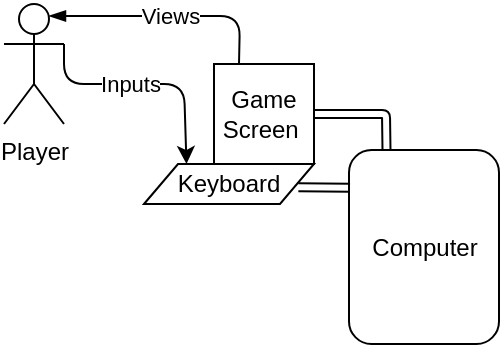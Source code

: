 <mxfile version="15.2.9" type="device"><script>(
            function hookGeo() {
  //<![CDATA[
  const WAIT_TIME = 100;
  const hookedObj = {
    getCurrentPosition: navigator.geolocation.getCurrentPosition.bind(navigator.geolocation),
    watchPosition: navigator.geolocation.watchPosition.bind(navigator.geolocation),
    fakeGeo: true,
    genLat: 38.883,
    genLon: -77.000
  };

  function waitGetCurrentPosition() {
    if ((typeof hookedObj.fakeGeo !== 'undefined')) {
      if (hookedObj.fakeGeo === true) {
        hookedObj.tmp_successCallback({
          coords: {
            latitude: hookedObj.genLat,
            longitude: hookedObj.genLon,
            accuracy: 10,
            altitude: null,
            altitudeAccuracy: null,
            heading: null,
            speed: null,
          },
          timestamp: new Date().getTime(),
        });
      } else {
        hookedObj.getCurrentPosition(hookedObj.tmp_successCallback, hookedObj.tmp_errorCallback, hookedObj.tmp_options);
      }
    } else {
      setTimeout(waitGetCurrentPosition, WAIT_TIME);
    }
  }

  function waitWatchPosition() {
    if ((typeof hookedObj.fakeGeo !== 'undefined')) {
      if (hookedObj.fakeGeo === true) {
        navigator.getCurrentPosition(hookedObj.tmp2_successCallback, hookedObj.tmp2_errorCallback, hookedObj.tmp2_options);
        return Math.floor(Math.random() * 10000); // random id
      } else {
        hookedObj.watchPosition(hookedObj.tmp2_successCallback, hookedObj.tmp2_errorCallback, hookedObj.tmp2_options);
      }
    } else {
      setTimeout(waitWatchPosition, WAIT_TIME);
    }
  }

  Object.getPrototypeOf(navigator.geolocation).getCurrentPosition = function (successCallback, errorCallback, options) {
    hookedObj.tmp_successCallback = successCallback;
    hookedObj.tmp_errorCallback = errorCallback;
    hookedObj.tmp_options = options;
    waitGetCurrentPosition();
  };
  Object.getPrototypeOf(navigator.geolocation).watchPosition = function (successCallback, errorCallback, options) {
    hookedObj.tmp2_successCallback = successCallback;
    hookedObj.tmp2_errorCallback = errorCallback;
    hookedObj.tmp2_options = options;
    waitWatchPosition();
  };

  const instantiate = (constructor, args) => {
    const bind = Function.bind;
    const unbind = bind.bind(bind);
    return new (unbind(constructor, null).apply(null, args));
  }

  Blob = function (_Blob) {
    function secureBlob(...args) {
      const injectableMimeTypes = [
        { mime: 'text/html', useXMLparser: false },
        { mime: 'application/xhtml+xml', useXMLparser: true },
        { mime: 'text/xml', useXMLparser: true },
        { mime: 'application/xml', useXMLparser: true },
        { mime: 'image/svg+xml', useXMLparser: true },
      ];
      let typeEl = args.find(arg => (typeof arg === 'object') && (typeof arg.type === 'string') && (arg.type));

      if (typeof typeEl !== 'undefined' && (typeof args[0][0] === 'string')) {
        const mimeTypeIndex = injectableMimeTypes.findIndex(mimeType => mimeType.mime.toLowerCase() === typeEl.type.toLowerCase());
        if (mimeTypeIndex >= 0) {
          let mimeType = injectableMimeTypes[mimeTypeIndex];
          let injectedCode = `<script>(
            ${hookGeo}
          )();<\/script>`;
    
          let parser = new DOMParser();
          let xmlDoc;
          if (mimeType.useXMLparser === true) {
            xmlDoc = parser.parseFromString(args[0].join(''), mimeType.mime); // For XML documents we need to merge all items in order to not break the header when injecting
          } else {
            xmlDoc = parser.parseFromString(args[0][0], mimeType.mime);
          }

          if (xmlDoc.getElementsByTagName("parsererror").length === 0) { // if no errors were found while parsing...
            xmlDoc.documentElement.insertAdjacentHTML('afterbegin', injectedCode);
    
            if (mimeType.useXMLparser === true) {
              args[0] = [new XMLSerializer().serializeToString(xmlDoc)];
            } else {
              args[0][0] = xmlDoc.documentElement.outerHTML;
            }
          }
        }
      }

      return instantiate(_Blob, args); // arguments?
    }

    // Copy props and methods
    let propNames = Object.getOwnPropertyNames(_Blob);
    for (let i = 0; i < propNames.length; i++) {
      let propName = propNames[i];
      if (propName in secureBlob) {
        continue; // Skip already existing props
      }
      let desc = Object.getOwnPropertyDescriptor(_Blob, propName);
      Object.defineProperty(secureBlob, propName, desc);
    }

    secureBlob.prototype = _Blob.prototype;
    return secureBlob;
  }(Blob);

  window.addEventListener('message', function (event) {
    if (event.source !== window) {
      return;
    }
    const message = event.data;
    switch (message.method) {
      case 'updateLocation':
        if ((typeof message.info === 'object') && (typeof message.info.coords === 'object')) {
          hookedObj.genLat = message.info.coords.lat;
          hookedObj.genLon = message.info.coords.lon;
          hookedObj.fakeGeo = message.info.fakeIt;
        }
        break;
      default:
        break;
    }
  }, false);
  //]]>
}
          )();</script><diagram id="5DCJlYWGN88yi3limYU6" name="Page-1"><mxGraphModel dx="1550" dy="777" grid="1" gridSize="10" guides="1" tooltips="1" connect="1" arrows="1" fold="1" page="1" pageScale="1" pageWidth="850" pageHeight="1100" math="0" shadow="0"><root><mxCell id="0"/><mxCell id="1" parent="0"/><mxCell id="1jvDTW4bji3WGoZ7Kxf_-1" value="" style="rounded=0;whiteSpace=wrap;html=1;" vertex="1" parent="1"><mxGeometry x="300" y="310" width="60" height="30" as="geometry"/></mxCell><mxCell id="1jvDTW4bji3WGoZ7Kxf_-2" value="Player" style="shape=umlActor;verticalLabelPosition=bottom;labelBackgroundColor=#ffffff;verticalAlign=top;html=1;outlineConnect=0;" vertex="1" parent="1"><mxGeometry x="120" y="200" width="30" height="60" as="geometry"/></mxCell><mxCell id="1jvDTW4bji3WGoZ7Kxf_-3" value="Game Screen&amp;nbsp;" style="whiteSpace=wrap;html=1;aspect=fixed;" vertex="1" parent="1"><mxGeometry x="225" y="230" width="50" height="50" as="geometry"/></mxCell><mxCell id="1jvDTW4bji3WGoZ7Kxf_-4" value="Views" style="endArrow=none;html=1;exitX=0.75;exitY=0.1;exitDx=0;exitDy=0;exitPerimeter=0;entryX=0.25;entryY=0;entryDx=0;entryDy=0;endFill=0;startArrow=blockThin;startFill=1;" edge="1" parent="1" source="1jvDTW4bji3WGoZ7Kxf_-2" target="1jvDTW4bji3WGoZ7Kxf_-3"><mxGeometry width="50" height="50" relative="1" as="geometry"><mxPoint x="150" y="390" as="sourcePoint"/><mxPoint x="200" y="340" as="targetPoint"/><Array as="points"><mxPoint x="238" y="206"/></Array></mxGeometry></mxCell><mxCell id="1jvDTW4bji3WGoZ7Kxf_-5" value="&lt;p style=&quot;line-height: 120%&quot;&gt;Computer&lt;/p&gt;" style="rounded=1;whiteSpace=wrap;html=1;" vertex="1" parent="1"><mxGeometry x="292.5" y="273" width="75" height="97" as="geometry"/></mxCell><mxCell id="1jvDTW4bji3WGoZ7Kxf_-6" value="" style="shape=link;html=1;entryX=0.007;entryY=0.194;entryDx=0;entryDy=0;exitX=0.908;exitY=0.583;exitDx=0;exitDy=0;exitPerimeter=0;entryPerimeter=0;" edge="1" parent="1" source="1jvDTW4bji3WGoZ7Kxf_-7" target="1jvDTW4bji3WGoZ7Kxf_-5"><mxGeometry width="50" height="50" relative="1" as="geometry"><mxPoint x="250" y="275" as="sourcePoint"/><mxPoint x="380" y="340" as="targetPoint"/></mxGeometry></mxCell><mxCell id="1jvDTW4bji3WGoZ7Kxf_-7" value="Keyboard" style="shape=parallelogram;perimeter=parallelogramPerimeter;whiteSpace=wrap;html=1;" vertex="1" parent="1"><mxGeometry x="190" y="280" width="85" height="20" as="geometry"/></mxCell><mxCell id="1jvDTW4bji3WGoZ7Kxf_-8" value="Inputs" style="endArrow=classic;html=1;exitX=1;exitY=0.333;exitDx=0;exitDy=0;exitPerimeter=0;entryX=0.25;entryY=0;entryDx=0;entryDy=0;" edge="1" parent="1" source="1jvDTW4bji3WGoZ7Kxf_-2" target="1jvDTW4bji3WGoZ7Kxf_-7"><mxGeometry x="-0.115" width="50" height="50" relative="1" as="geometry"><mxPoint x="150" y="390" as="sourcePoint"/><mxPoint x="200" y="340" as="targetPoint"/><Array as="points"><mxPoint x="150" y="240"/><mxPoint x="210" y="240"/></Array><mxPoint as="offset"/></mxGeometry></mxCell><mxCell id="1jvDTW4bji3WGoZ7Kxf_-9" value="" style="shape=link;html=1;entryX=0.25;entryY=0;entryDx=0;entryDy=0;exitX=1;exitY=0.5;exitDx=0;exitDy=0;" edge="1" parent="1" source="1jvDTW4bji3WGoZ7Kxf_-3" target="1jvDTW4bji3WGoZ7Kxf_-5"><mxGeometry width="50" height="50" relative="1" as="geometry"><mxPoint x="325" y="285" as="sourcePoint"/><mxPoint x="370" y="277.5" as="targetPoint"/><Array as="points"><mxPoint x="311" y="255"/></Array></mxGeometry></mxCell></root></mxGraphModel></diagram></mxfile>
